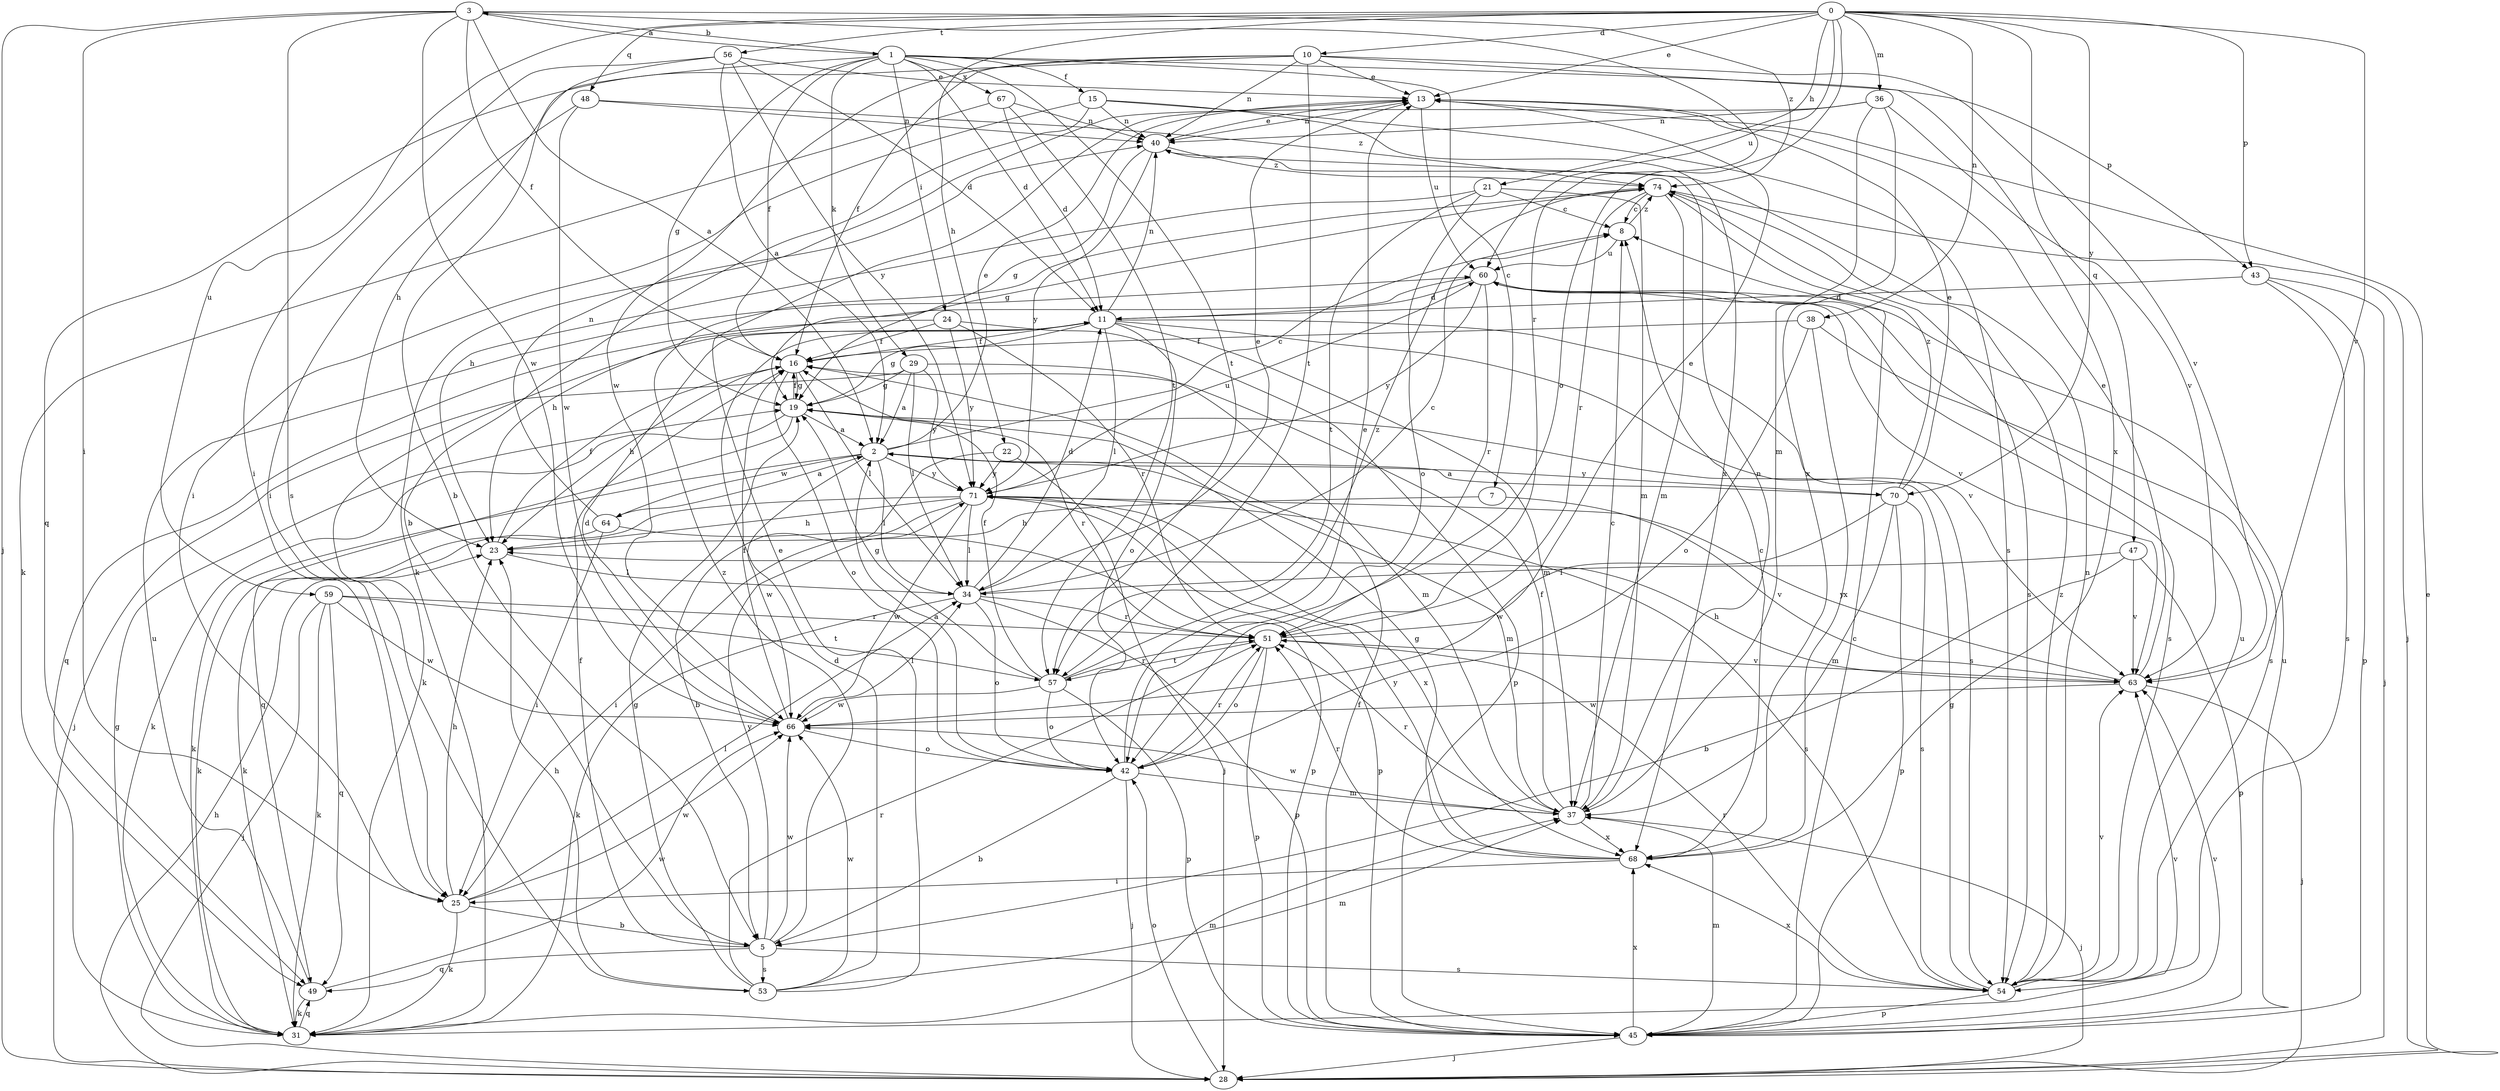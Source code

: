 strict digraph  {
0;
1;
2;
3;
5;
7;
8;
10;
11;
13;
15;
16;
19;
21;
22;
23;
24;
25;
28;
29;
31;
34;
36;
37;
38;
40;
42;
43;
45;
47;
48;
49;
51;
53;
54;
56;
57;
59;
60;
63;
64;
66;
67;
68;
70;
71;
74;
0 -> 10  [label=d];
0 -> 13  [label=e];
0 -> 21  [label=h];
0 -> 22  [label=h];
0 -> 36  [label=m];
0 -> 38  [label=n];
0 -> 42  [label=o];
0 -> 43  [label=p];
0 -> 47  [label=q];
0 -> 48  [label=q];
0 -> 56  [label=t];
0 -> 59  [label=u];
0 -> 60  [label=u];
0 -> 63  [label=v];
0 -> 70  [label=y];
1 -> 3  [label=b];
1 -> 7  [label=c];
1 -> 11  [label=d];
1 -> 15  [label=f];
1 -> 16  [label=f];
1 -> 19  [label=g];
1 -> 23  [label=h];
1 -> 24  [label=i];
1 -> 29  [label=k];
1 -> 43  [label=p];
1 -> 57  [label=t];
1 -> 67  [label=x];
2 -> 8  [label=c];
2 -> 13  [label=e];
2 -> 31  [label=k];
2 -> 34  [label=l];
2 -> 37  [label=m];
2 -> 64  [label=w];
2 -> 66  [label=w];
2 -> 70  [label=y];
2 -> 71  [label=y];
3 -> 1  [label=a];
3 -> 2  [label=a];
3 -> 16  [label=f];
3 -> 25  [label=i];
3 -> 28  [label=j];
3 -> 51  [label=r];
3 -> 53  [label=s];
3 -> 66  [label=w];
3 -> 74  [label=z];
5 -> 16  [label=f];
5 -> 49  [label=q];
5 -> 53  [label=s];
5 -> 54  [label=s];
5 -> 66  [label=w];
5 -> 71  [label=y];
5 -> 74  [label=z];
7 -> 23  [label=h];
7 -> 63  [label=v];
8 -> 60  [label=u];
8 -> 74  [label=z];
10 -> 13  [label=e];
10 -> 16  [label=f];
10 -> 40  [label=n];
10 -> 49  [label=q];
10 -> 57  [label=t];
10 -> 63  [label=v];
10 -> 66  [label=w];
10 -> 68  [label=x];
11 -> 16  [label=f];
11 -> 19  [label=g];
11 -> 31  [label=k];
11 -> 34  [label=l];
11 -> 37  [label=m];
11 -> 40  [label=n];
11 -> 42  [label=o];
11 -> 54  [label=s];
11 -> 63  [label=v];
13 -> 40  [label=n];
13 -> 60  [label=u];
15 -> 5  [label=b];
15 -> 25  [label=i];
15 -> 40  [label=n];
15 -> 54  [label=s];
15 -> 68  [label=x];
16 -> 19  [label=g];
16 -> 23  [label=h];
16 -> 34  [label=l];
16 -> 42  [label=o];
19 -> 2  [label=a];
19 -> 16  [label=f];
19 -> 31  [label=k];
19 -> 49  [label=q];
19 -> 51  [label=r];
21 -> 8  [label=c];
21 -> 23  [label=h];
21 -> 37  [label=m];
21 -> 42  [label=o];
21 -> 57  [label=t];
22 -> 5  [label=b];
22 -> 28  [label=j];
22 -> 71  [label=y];
23 -> 16  [label=f];
23 -> 34  [label=l];
24 -> 16  [label=f];
24 -> 45  [label=p];
24 -> 49  [label=q];
24 -> 51  [label=r];
24 -> 71  [label=y];
25 -> 5  [label=b];
25 -> 23  [label=h];
25 -> 31  [label=k];
25 -> 34  [label=l];
25 -> 66  [label=w];
28 -> 13  [label=e];
28 -> 23  [label=h];
28 -> 42  [label=o];
29 -> 2  [label=a];
29 -> 19  [label=g];
29 -> 28  [label=j];
29 -> 34  [label=l];
29 -> 37  [label=m];
29 -> 71  [label=y];
31 -> 19  [label=g];
31 -> 37  [label=m];
31 -> 49  [label=q];
31 -> 63  [label=v];
34 -> 8  [label=c];
34 -> 11  [label=d];
34 -> 13  [label=e];
34 -> 31  [label=k];
34 -> 42  [label=o];
34 -> 45  [label=p];
34 -> 51  [label=r];
36 -> 31  [label=k];
36 -> 37  [label=m];
36 -> 40  [label=n];
36 -> 63  [label=v];
36 -> 68  [label=x];
37 -> 8  [label=c];
37 -> 16  [label=f];
37 -> 28  [label=j];
37 -> 40  [label=n];
37 -> 51  [label=r];
37 -> 66  [label=w];
37 -> 68  [label=x];
38 -> 16  [label=f];
38 -> 42  [label=o];
38 -> 54  [label=s];
38 -> 68  [label=x];
40 -> 13  [label=e];
40 -> 19  [label=g];
40 -> 71  [label=y];
40 -> 74  [label=z];
42 -> 2  [label=a];
42 -> 5  [label=b];
42 -> 13  [label=e];
42 -> 28  [label=j];
42 -> 37  [label=m];
42 -> 51  [label=r];
43 -> 11  [label=d];
43 -> 28  [label=j];
43 -> 45  [label=p];
43 -> 54  [label=s];
45 -> 8  [label=c];
45 -> 16  [label=f];
45 -> 28  [label=j];
45 -> 37  [label=m];
45 -> 60  [label=u];
45 -> 63  [label=v];
45 -> 68  [label=x];
47 -> 5  [label=b];
47 -> 34  [label=l];
47 -> 45  [label=p];
47 -> 63  [label=v];
48 -> 25  [label=i];
48 -> 40  [label=n];
48 -> 66  [label=w];
48 -> 74  [label=z];
49 -> 31  [label=k];
49 -> 60  [label=u];
49 -> 66  [label=w];
51 -> 13  [label=e];
51 -> 42  [label=o];
51 -> 45  [label=p];
51 -> 57  [label=t];
51 -> 63  [label=v];
53 -> 11  [label=d];
53 -> 13  [label=e];
53 -> 19  [label=g];
53 -> 23  [label=h];
53 -> 37  [label=m];
53 -> 51  [label=r];
53 -> 66  [label=w];
54 -> 19  [label=g];
54 -> 40  [label=n];
54 -> 45  [label=p];
54 -> 51  [label=r];
54 -> 60  [label=u];
54 -> 63  [label=v];
54 -> 68  [label=x];
54 -> 74  [label=z];
56 -> 2  [label=a];
56 -> 5  [label=b];
56 -> 11  [label=d];
56 -> 13  [label=e];
56 -> 25  [label=i];
56 -> 71  [label=y];
57 -> 16  [label=f];
57 -> 19  [label=g];
57 -> 42  [label=o];
57 -> 45  [label=p];
57 -> 51  [label=r];
57 -> 66  [label=w];
57 -> 74  [label=z];
59 -> 28  [label=j];
59 -> 31  [label=k];
59 -> 49  [label=q];
59 -> 51  [label=r];
59 -> 57  [label=t];
59 -> 66  [label=w];
60 -> 11  [label=d];
60 -> 23  [label=h];
60 -> 51  [label=r];
60 -> 54  [label=s];
60 -> 63  [label=v];
60 -> 71  [label=y];
63 -> 13  [label=e];
63 -> 23  [label=h];
63 -> 28  [label=j];
63 -> 66  [label=w];
63 -> 71  [label=y];
64 -> 2  [label=a];
64 -> 25  [label=i];
64 -> 31  [label=k];
64 -> 40  [label=n];
64 -> 45  [label=p];
66 -> 11  [label=d];
66 -> 16  [label=f];
66 -> 34  [label=l];
66 -> 42  [label=o];
67 -> 11  [label=d];
67 -> 31  [label=k];
67 -> 40  [label=n];
67 -> 57  [label=t];
68 -> 8  [label=c];
68 -> 19  [label=g];
68 -> 25  [label=i];
68 -> 51  [label=r];
68 -> 71  [label=y];
70 -> 2  [label=a];
70 -> 13  [label=e];
70 -> 37  [label=m];
70 -> 45  [label=p];
70 -> 54  [label=s];
70 -> 66  [label=w];
70 -> 74  [label=z];
71 -> 23  [label=h];
71 -> 25  [label=i];
71 -> 31  [label=k];
71 -> 34  [label=l];
71 -> 45  [label=p];
71 -> 54  [label=s];
71 -> 60  [label=u];
71 -> 66  [label=w];
71 -> 68  [label=x];
74 -> 8  [label=c];
74 -> 19  [label=g];
74 -> 28  [label=j];
74 -> 37  [label=m];
74 -> 51  [label=r];
74 -> 54  [label=s];
}

